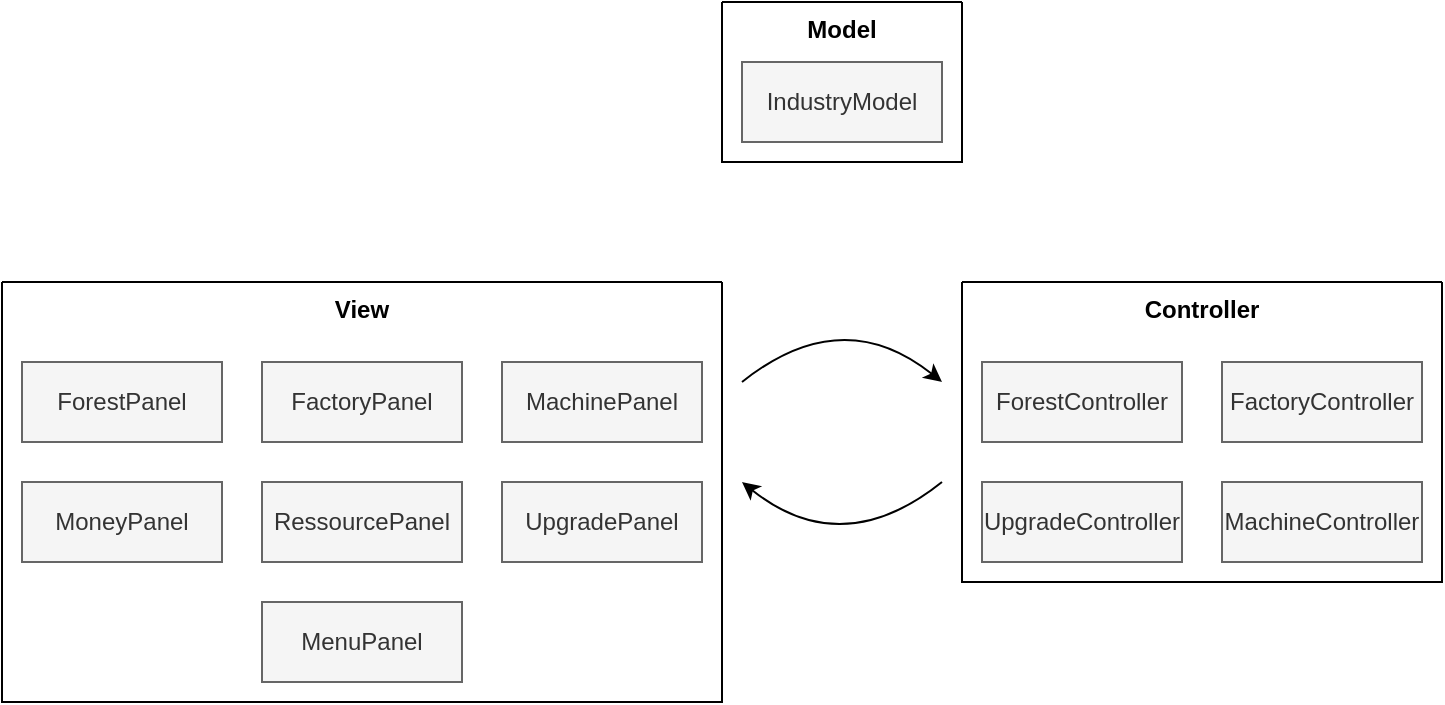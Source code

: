 <mxfile>
    <diagram id="N_0-JiyQYjn5KMMiRtbR" name="Page-1">
        <mxGraphModel dx="1135" dy="536" grid="1" gridSize="10" guides="1" tooltips="1" connect="1" arrows="1" fold="1" page="1" pageScale="1" pageWidth="827" pageHeight="1169" math="0" shadow="0">
            <root>
                <mxCell id="0"/>
                <mxCell id="1" parent="0"/>
                <mxCell id="2" value="View" style="swimlane;startSize=0;verticalAlign=top;" parent="1" vertex="1">
                    <mxGeometry x="30" y="360" width="360" height="210" as="geometry"/>
                </mxCell>
                <mxCell id="3" value="ForestPanel" style="rounded=0;whiteSpace=wrap;html=1;fillColor=#f5f5f5;fontColor=#333333;strokeColor=#666666;" parent="2" vertex="1">
                    <mxGeometry x="10" y="40" width="100" height="40" as="geometry"/>
                </mxCell>
                <mxCell id="4" value="FactoryPanel" style="rounded=0;whiteSpace=wrap;html=1;fillColor=#f5f5f5;fontColor=#333333;strokeColor=#666666;" parent="2" vertex="1">
                    <mxGeometry x="130" y="40" width="100" height="40" as="geometry"/>
                </mxCell>
                <mxCell id="5" value="MachinePanel" style="rounded=0;whiteSpace=wrap;html=1;fillColor=#f5f5f5;fontColor=#333333;strokeColor=#666666;" parent="2" vertex="1">
                    <mxGeometry x="250" y="40" width="100" height="40" as="geometry"/>
                </mxCell>
                <mxCell id="6" value="MoneyPanel" style="rounded=0;whiteSpace=wrap;html=1;fillColor=#f5f5f5;fontColor=#333333;strokeColor=#666666;" parent="2" vertex="1">
                    <mxGeometry x="10" y="100" width="100" height="40" as="geometry"/>
                </mxCell>
                <mxCell id="7" value="RessourcePanel" style="rounded=0;whiteSpace=wrap;html=1;fillColor=#f5f5f5;fontColor=#333333;strokeColor=#666666;" parent="2" vertex="1">
                    <mxGeometry x="130" y="100" width="100" height="40" as="geometry"/>
                </mxCell>
                <mxCell id="8" value="UpgradePanel" style="rounded=0;whiteSpace=wrap;html=1;fillColor=#f5f5f5;fontColor=#333333;strokeColor=#666666;" parent="2" vertex="1">
                    <mxGeometry x="250" y="100" width="100" height="40" as="geometry"/>
                </mxCell>
                <mxCell id="9" value="MenuPanel" style="rounded=0;whiteSpace=wrap;html=1;fillColor=#f5f5f5;fontColor=#333333;strokeColor=#666666;" parent="2" vertex="1">
                    <mxGeometry x="130" y="160" width="100" height="40" as="geometry"/>
                </mxCell>
                <mxCell id="10" value="Controller" style="swimlane;startSize=0;verticalAlign=top;" parent="1" vertex="1">
                    <mxGeometry x="510" y="360" width="240" height="150" as="geometry"/>
                </mxCell>
                <mxCell id="11" value="ForestController" style="rounded=0;whiteSpace=wrap;html=1;fillColor=#f5f5f5;fontColor=#333333;strokeColor=#666666;" parent="10" vertex="1">
                    <mxGeometry x="10" y="40" width="100" height="40" as="geometry"/>
                </mxCell>
                <mxCell id="12" value="FactoryController" style="rounded=0;whiteSpace=wrap;html=1;fillColor=#f5f5f5;fontColor=#333333;strokeColor=#666666;" parent="10" vertex="1">
                    <mxGeometry x="130" y="40" width="100" height="40" as="geometry"/>
                </mxCell>
                <mxCell id="13" value="MachineController" style="rounded=0;whiteSpace=wrap;html=1;fillColor=#f5f5f5;fontColor=#333333;strokeColor=#666666;" parent="10" vertex="1">
                    <mxGeometry x="130" y="100" width="100" height="40" as="geometry"/>
                </mxCell>
                <mxCell id="14" value="UpgradeController" style="rounded=0;whiteSpace=wrap;html=1;fillColor=#f5f5f5;fontColor=#333333;strokeColor=#666666;" parent="10" vertex="1">
                    <mxGeometry x="10" y="100" width="100" height="40" as="geometry"/>
                </mxCell>
                <mxCell id="15" value="" style="curved=1;endArrow=classic;html=1;" parent="1" edge="1">
                    <mxGeometry width="50" height="50" relative="1" as="geometry">
                        <mxPoint x="400" y="410" as="sourcePoint"/>
                        <mxPoint x="500" y="410" as="targetPoint"/>
                        <Array as="points">
                            <mxPoint x="450" y="370"/>
                        </Array>
                    </mxGeometry>
                </mxCell>
                <mxCell id="16" value="" style="curved=1;endArrow=classic;html=1;" parent="1" edge="1">
                    <mxGeometry width="50" height="50" relative="1" as="geometry">
                        <mxPoint x="500" y="460" as="sourcePoint"/>
                        <mxPoint x="400" y="460" as="targetPoint"/>
                        <Array as="points">
                            <mxPoint x="450" y="500"/>
                        </Array>
                    </mxGeometry>
                </mxCell>
                <mxCell id="17" value="Model" style="swimlane;startSize=0;verticalAlign=top;" parent="1" vertex="1">
                    <mxGeometry x="390" y="220" width="120" height="80" as="geometry"/>
                </mxCell>
                <mxCell id="18" value="IndustryModel" style="rounded=0;whiteSpace=wrap;html=1;fillColor=#f5f5f5;fontColor=#333333;strokeColor=#666666;" parent="17" vertex="1">
                    <mxGeometry x="10" y="30" width="100" height="40" as="geometry"/>
                </mxCell>
            </root>
        </mxGraphModel>
    </diagram>
</mxfile>